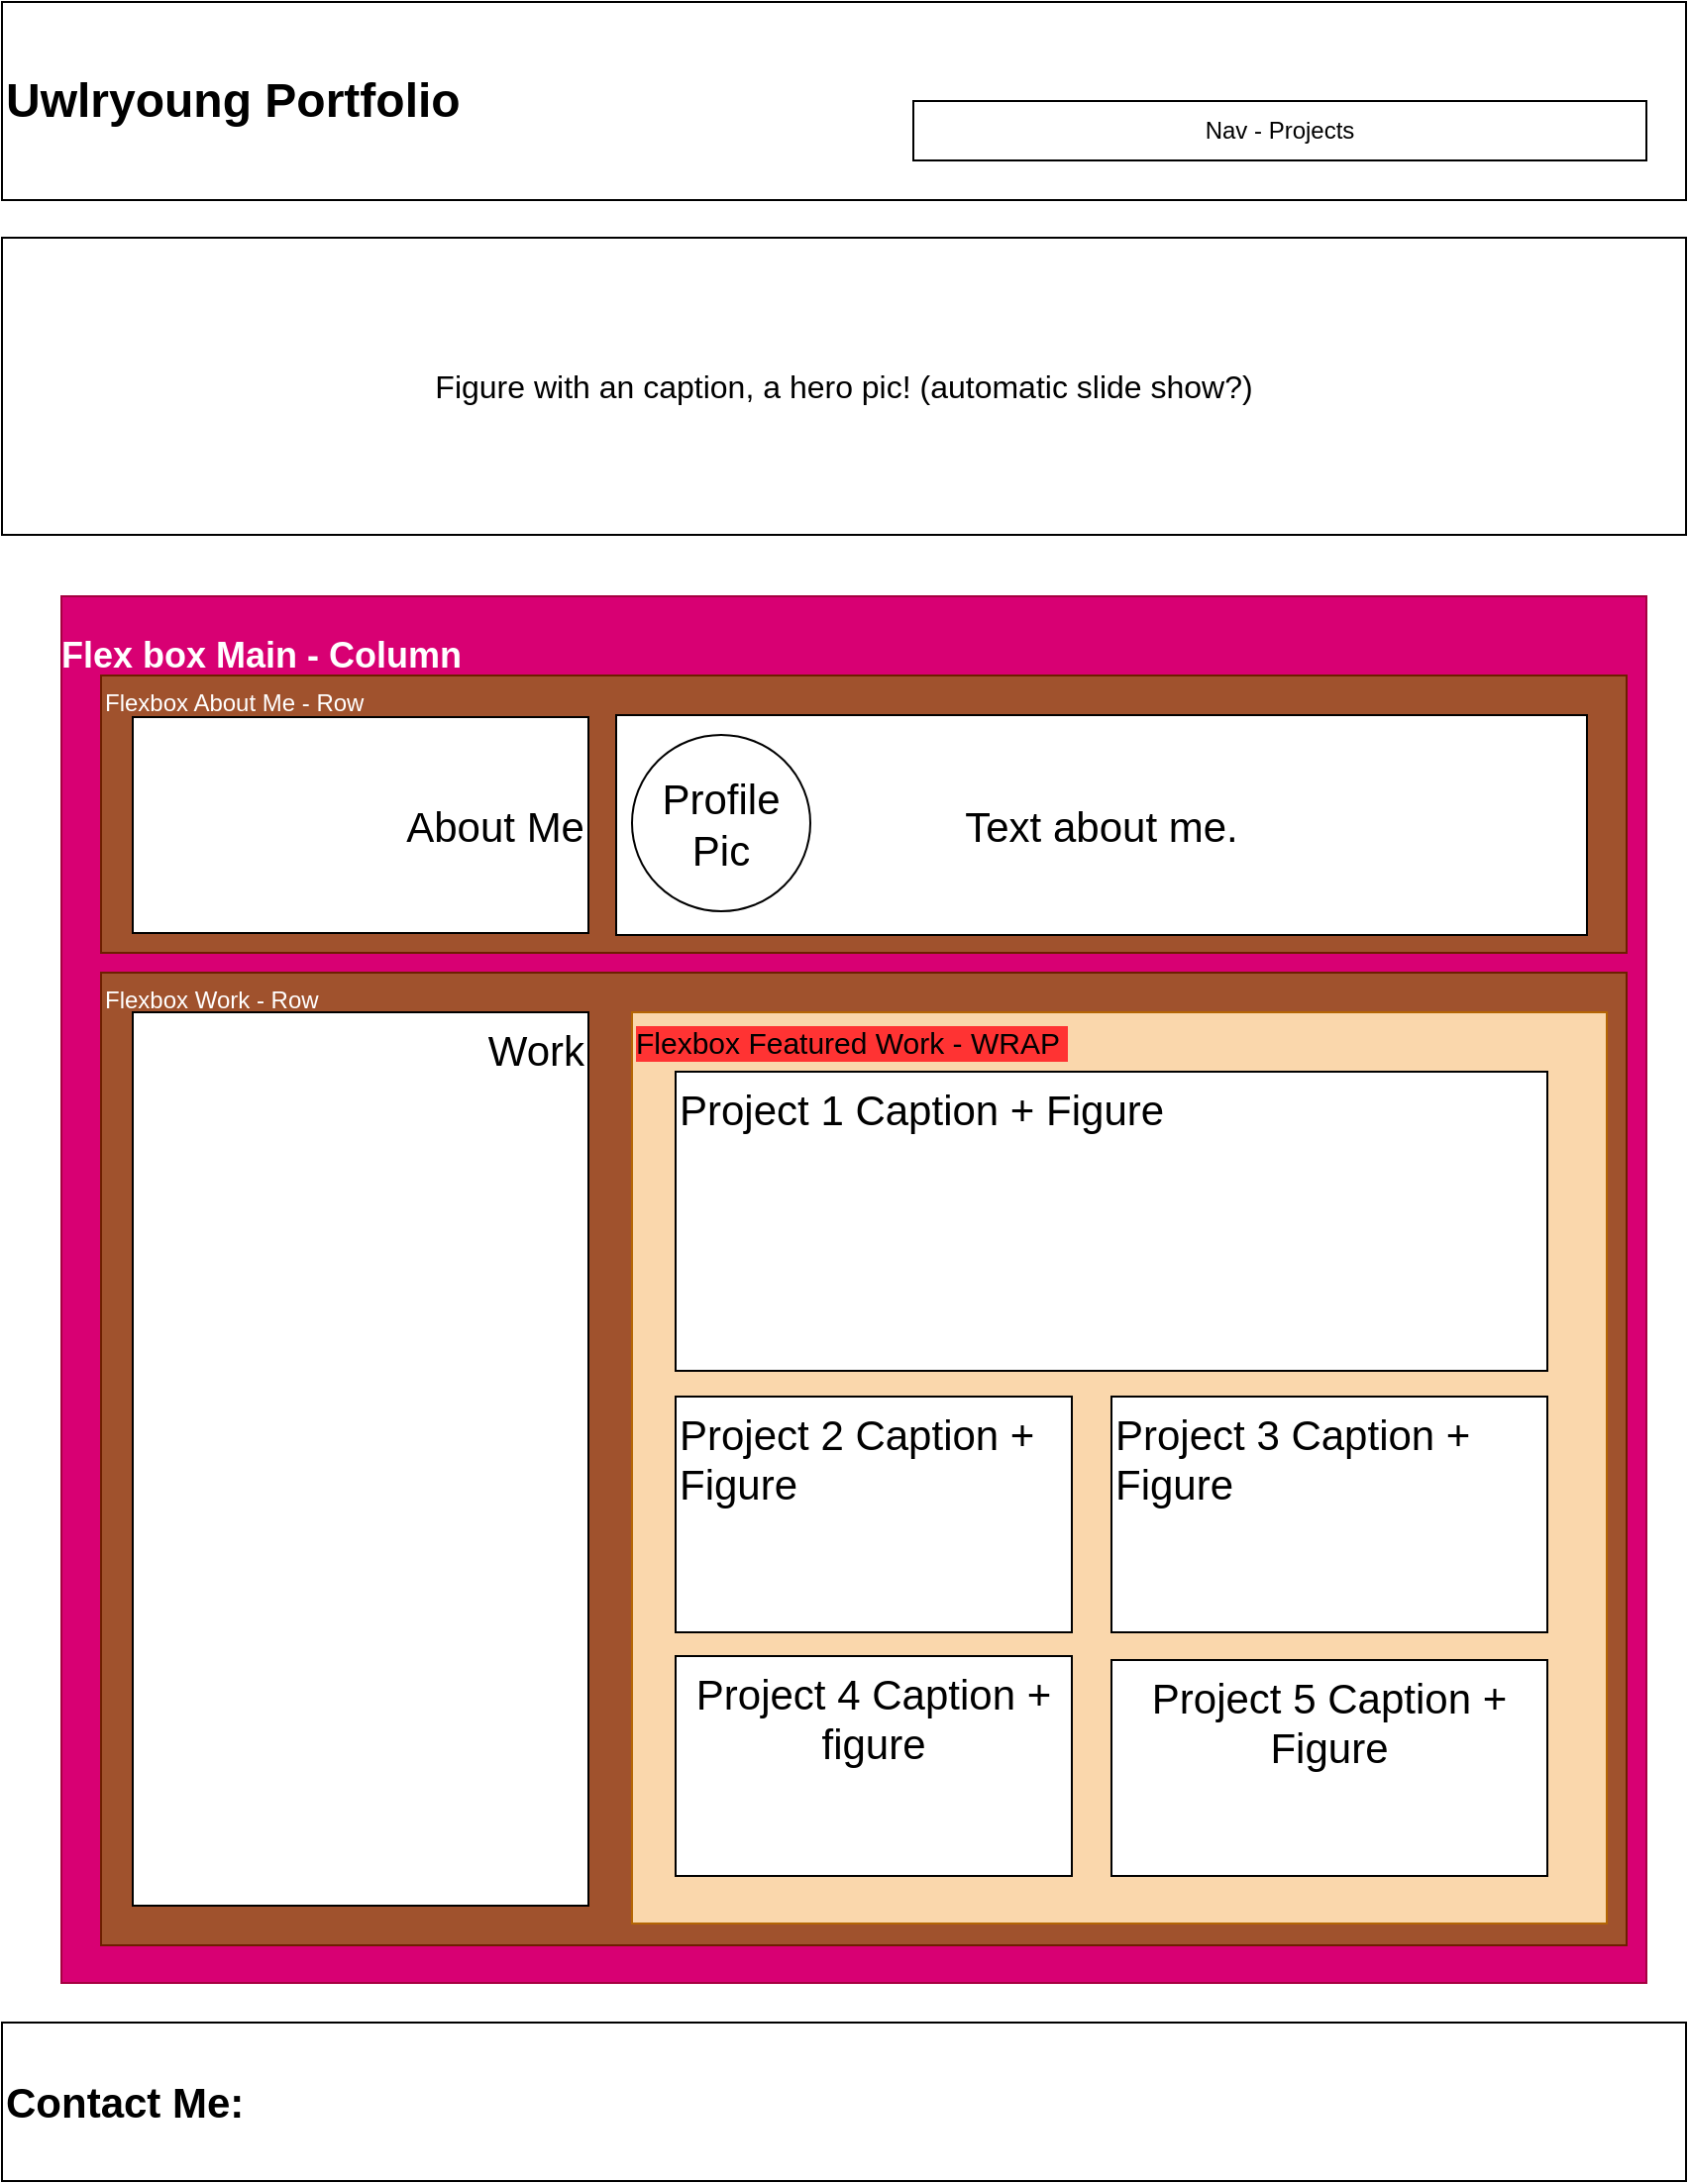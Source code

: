<mxfile>
    <diagram id="zQgq3WBIan0EQruBycjX" name="Page-1">
        <mxGraphModel dx="877" dy="833" grid="1" gridSize="10" guides="1" tooltips="1" connect="1" arrows="1" fold="1" page="1" pageScale="1" pageWidth="850" pageHeight="1100" math="0" shadow="0">
            <root>
                <mxCell id="0"/>
                <mxCell id="1" parent="0"/>
                <mxCell id="8" value="&lt;h2&gt;Flex box Main - Column&lt;/h2&gt;" style="shape=internalStorage;whiteSpace=wrap;html=1;backgroundOutline=1;dx=0;dy=0;align=left;verticalAlign=top;fillColor=#d80073;fontColor=#ffffff;strokeColor=#A50040;spacing=0;" parent="1" vertex="1">
                    <mxGeometry x="30" y="300" width="800" height="700" as="geometry"/>
                </mxCell>
                <mxCell id="36" value="Flexbox About Me - Row" style="rounded=0;whiteSpace=wrap;html=1;fillColor=#a0522d;fontColor=#ffffff;strokeColor=#6D1F00;align=left;verticalAlign=top;" vertex="1" parent="1">
                    <mxGeometry x="50" y="340" width="770" height="140" as="geometry"/>
                </mxCell>
                <mxCell id="23" value="Flexbox Work - Row" style="rounded=0;whiteSpace=wrap;html=1;fillColor=#a0522d;fontColor=#ffffff;strokeColor=#6D1F00;align=left;verticalAlign=top;" parent="1" vertex="1">
                    <mxGeometry x="50" y="490" width="770" height="491" as="geometry"/>
                </mxCell>
                <mxCell id="2" value="&lt;h1&gt;Uwlryoung Portfolio&lt;/h1&gt;" style="rounded=0;whiteSpace=wrap;html=1;align=left;" parent="1" vertex="1">
                    <mxGeometry width="850" height="100" as="geometry"/>
                </mxCell>
                <mxCell id="4" value="Nav - Projects" style="rounded=0;whiteSpace=wrap;html=1;" parent="1" vertex="1">
                    <mxGeometry x="460" y="50" width="370" height="30" as="geometry"/>
                </mxCell>
                <mxCell id="6" value="&lt;h2&gt;&lt;font style=&quot;font-size: 21px;&quot;&gt;Contact Me:&amp;nbsp;&lt;/font&gt;&lt;/h2&gt;" style="rounded=0;whiteSpace=wrap;html=1;align=left;" parent="1" vertex="1">
                    <mxGeometry y="1020" width="850" height="80" as="geometry"/>
                </mxCell>
                <mxCell id="7" value="&lt;font style=&quot;font-size: 16px;&quot;&gt;Figure with an caption, a hero pic! (automatic slide show?)&lt;/font&gt;" style="rounded=0;whiteSpace=wrap;html=1;" parent="1" vertex="1">
                    <mxGeometry y="119" width="850" height="150" as="geometry"/>
                </mxCell>
                <mxCell id="39" value="Flexbox Featured Work - WRAP&amp;nbsp;" style="rounded=0;whiteSpace=wrap;html=1;labelBackgroundColor=#FF3333;fontSize=15;fillColor=#fad7ac;strokeColor=#b46504;align=left;verticalAlign=top;" vertex="1" parent="1">
                    <mxGeometry x="318" y="510" width="492" height="460" as="geometry"/>
                </mxCell>
                <mxCell id="13" value="Project 1 Caption + Figure" style="rounded=0;whiteSpace=wrap;html=1;fontSize=21;verticalAlign=top;align=left;" parent="1" vertex="1">
                    <mxGeometry x="340" y="540" width="440" height="151" as="geometry"/>
                </mxCell>
                <mxCell id="15" value="Project 3 Caption + Figure" style="rounded=0;whiteSpace=wrap;html=1;fontSize=21;align=left;verticalAlign=top;" parent="1" vertex="1">
                    <mxGeometry x="560" y="704" width="220" height="119" as="geometry"/>
                </mxCell>
                <mxCell id="16" value="Project 2 Caption + Figure" style="rounded=0;whiteSpace=wrap;html=1;fontSize=21;align=left;verticalAlign=top;" parent="1" vertex="1">
                    <mxGeometry x="340" y="704" width="200" height="119" as="geometry"/>
                </mxCell>
                <mxCell id="18" value="Project 4 Caption + figure" style="rounded=0;whiteSpace=wrap;html=1;fontSize=21;verticalAlign=top;" parent="1" vertex="1">
                    <mxGeometry x="340" y="835" width="200" height="111" as="geometry"/>
                </mxCell>
                <mxCell id="19" value="Project 5 Caption + Figure" style="rounded=0;whiteSpace=wrap;html=1;fontSize=21;verticalAlign=top;" parent="1" vertex="1">
                    <mxGeometry x="560" y="837" width="220" height="109" as="geometry"/>
                </mxCell>
                <mxCell id="21" value="&amp;nbsp;About Me" style="rounded=0;whiteSpace=wrap;html=1;fontSize=21;align=right;" parent="1" vertex="1">
                    <mxGeometry x="66" y="361" width="230" height="109" as="geometry"/>
                </mxCell>
                <mxCell id="22" value="Text about me." style="rounded=0;whiteSpace=wrap;html=1;fontSize=21;" parent="1" vertex="1">
                    <mxGeometry x="310" y="360" width="490" height="111" as="geometry"/>
                </mxCell>
                <mxCell id="26" value="Work" style="rounded=0;whiteSpace=wrap;html=1;fontSize=21;align=right;verticalAlign=top;" vertex="1" parent="1">
                    <mxGeometry x="66" y="510" width="230" height="451" as="geometry"/>
                </mxCell>
                <mxCell id="20" value="Profile Pic" style="ellipse;whiteSpace=wrap;html=1;fontSize=21;" parent="1" vertex="1">
                    <mxGeometry x="318" y="370" width="90" height="89" as="geometry"/>
                </mxCell>
            </root>
        </mxGraphModel>
    </diagram>
</mxfile>